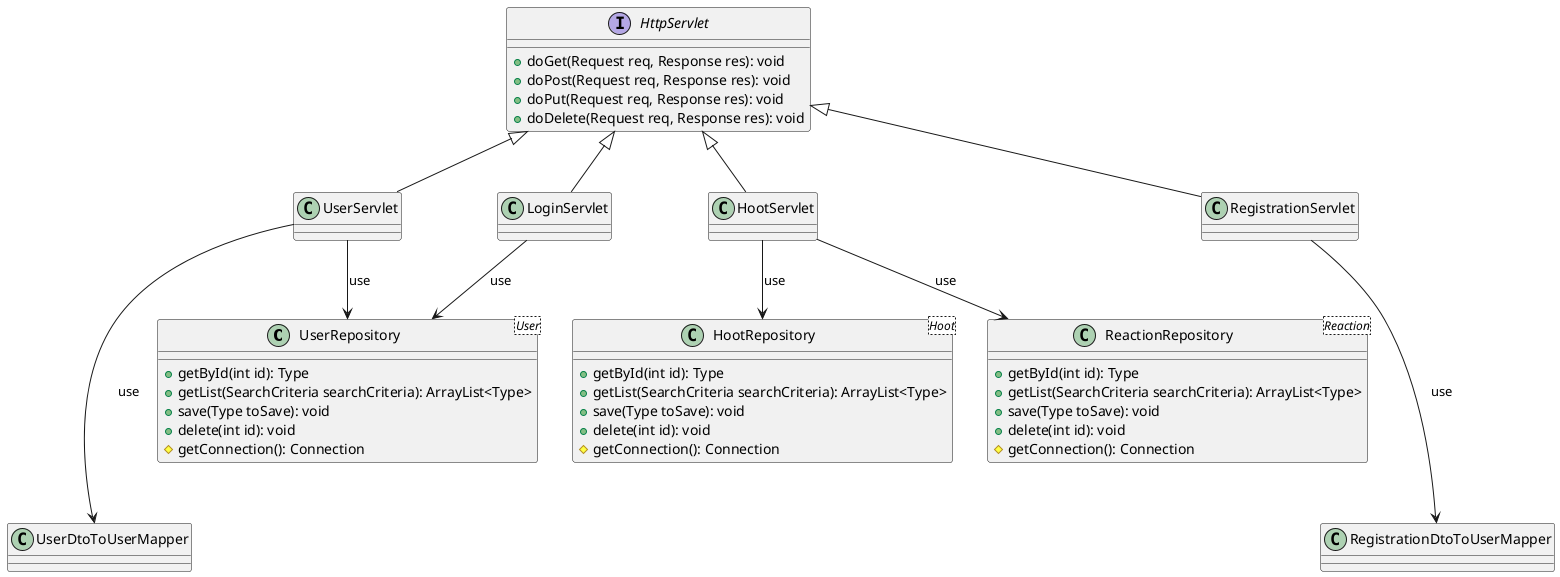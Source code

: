 @startuml
'https://plantuml.com/class-diagram



class UserRepository<User> {
     +getById(int id): Type
     +getList(SearchCriteria searchCriteria): ArrayList<Type>
     +save(Type toSave): void
     +delete(int id): void
     #getConnection(): Connection
}
class HootRepository<Hoot>{
   +getById(int id): Type
   +getList(SearchCriteria searchCriteria): ArrayList<Type>
   +save(Type toSave): void
   +delete(int id): void
   #getConnection(): Connection
}
class ReactionRepository<Reaction>{
    +getById(int id): Type
    +getList(SearchCriteria searchCriteria): ArrayList<Type>
    +save(Type toSave): void
    +delete(int id): void
    #getConnection(): Connection
 }


Interface HttpServlet {
    +doGet(Request req, Response res): void
    +doPost(Request req, Response res): void
    +doPut(Request req, Response res): void
    +doDelete(Request req, Response res): void
}

class UserServlet extends HttpServlet
class HootServlet extends HttpServlet
class LoginServlet extends HttpServlet
class RegistrationServlet extends HttpServlet


UserServlet --> UserRepository: use
HootServlet --> HootRepository: use
HootServlet --> ReactionRepository: use
LoginServlet --> UserRepository: use


UserServlet ---> UserDtoToUserMapper: use
RegistrationServlet ---> RegistrationDtoToUserMapper: use


@enduml